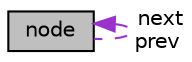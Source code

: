 digraph "node"
{
 // LATEX_PDF_SIZE
  edge [fontname="Helvetica",fontsize="10",labelfontname="Helvetica",labelfontsize="10"];
  node [fontname="Helvetica",fontsize="10",shape=record];
  Node1 [label="node",height=0.2,width=0.4,color="black", fillcolor="grey75", style="filled", fontcolor="black",tooltip="Estrutura de dados: \"Node\"."];
  Node1 -> Node1 [dir="back",color="darkorchid3",fontsize="10",style="dashed",label=" next\nprev" ];
}

